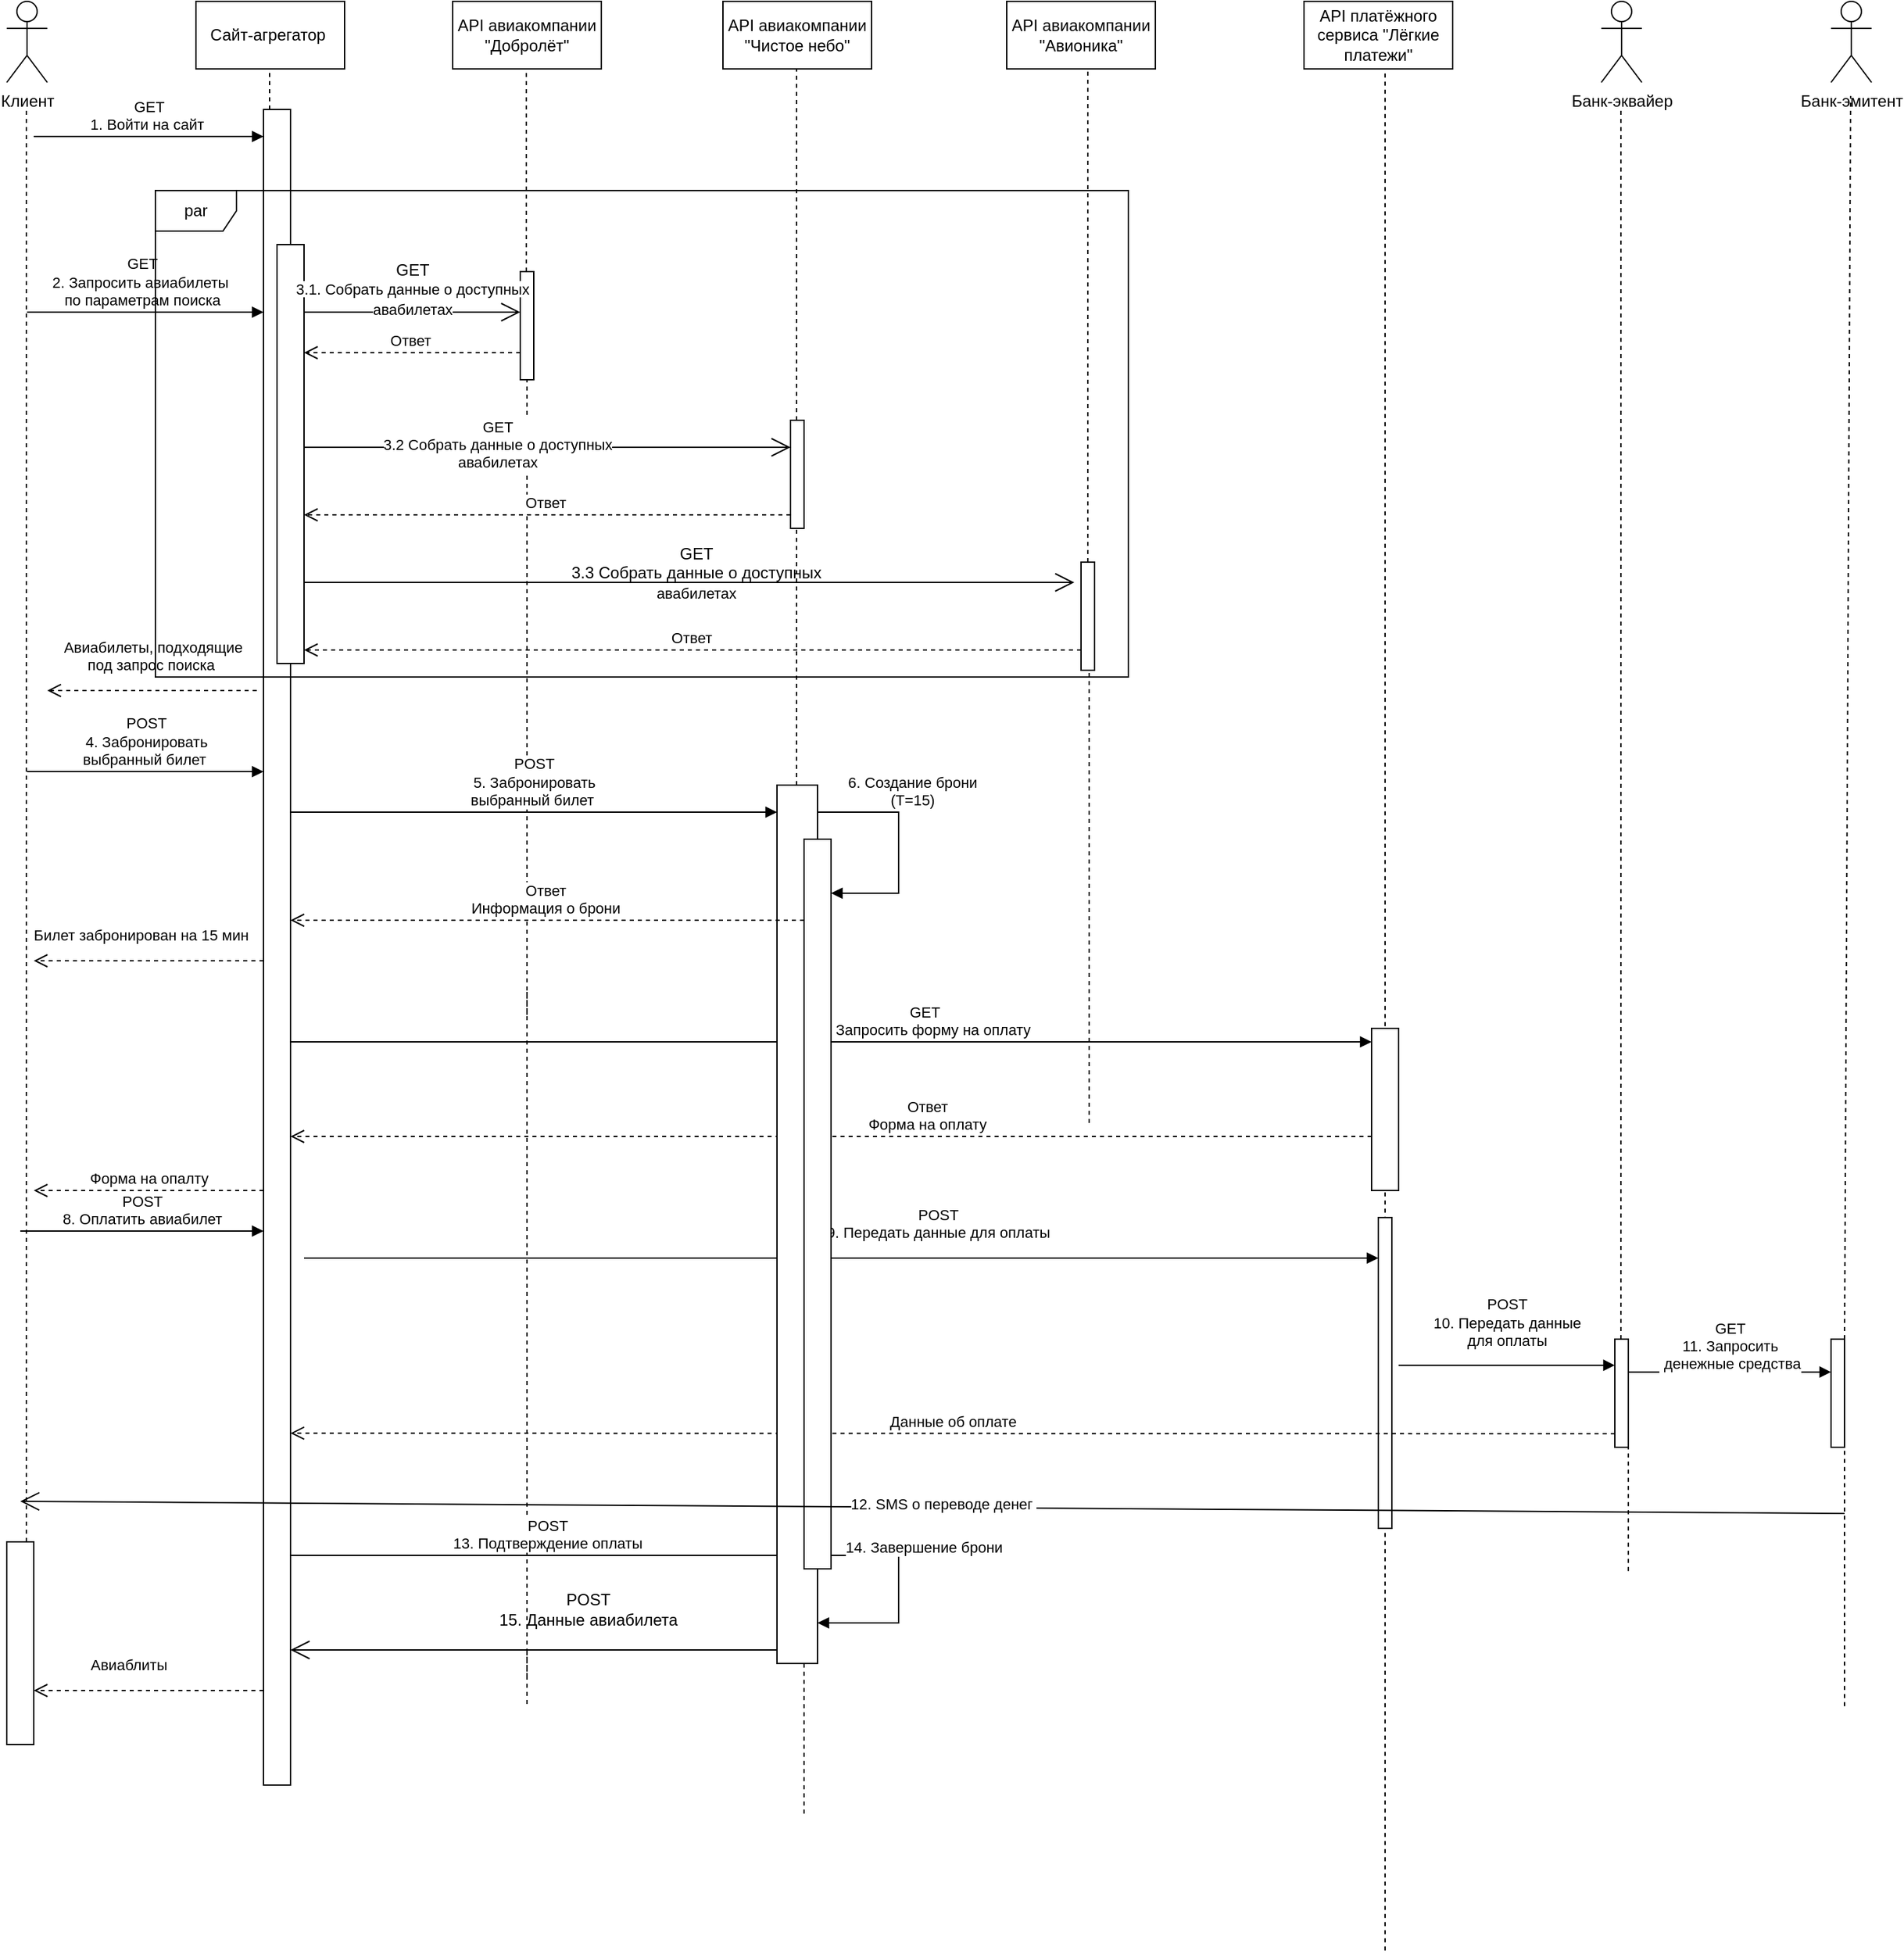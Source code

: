 <mxfile version="22.1.16" type="device">
  <diagram name="Страница — 1" id="KuR-0Ju_989uyR10gVeu">
    <mxGraphModel dx="1701" dy="808" grid="1" gridSize="10" guides="1" tooltips="1" connect="1" arrows="1" fold="1" page="1" pageScale="1" pageWidth="827" pageHeight="1169" math="0" shadow="0">
      <root>
        <mxCell id="0" />
        <mxCell id="1" parent="0" />
        <mxCell id="ZUqS0PcJQZrkpELGykax-1" value="Клиент" style="shape=umlActor;verticalLabelPosition=bottom;verticalAlign=top;html=1;" vertex="1" parent="1">
          <mxGeometry x="100" y="90" width="30" height="60" as="geometry" />
        </mxCell>
        <mxCell id="ZUqS0PcJQZrkpELGykax-2" value="Сайт-агрегатор&amp;nbsp;" style="html=1;whiteSpace=wrap;" vertex="1" parent="1">
          <mxGeometry x="240" y="90" width="110" height="50" as="geometry" />
        </mxCell>
        <mxCell id="ZUqS0PcJQZrkpELGykax-3" value="API авиакомпании &quot;Добролёт&quot;" style="html=1;whiteSpace=wrap;" vertex="1" parent="1">
          <mxGeometry x="430" y="90" width="110" height="50" as="geometry" />
        </mxCell>
        <mxCell id="ZUqS0PcJQZrkpELGykax-4" value="API авиакомпании &quot;Чистое небо&quot;" style="html=1;whiteSpace=wrap;" vertex="1" parent="1">
          <mxGeometry x="630" y="90" width="110" height="50" as="geometry" />
        </mxCell>
        <mxCell id="ZUqS0PcJQZrkpELGykax-5" value="API авиакомпании &quot;Авионика&quot;" style="html=1;whiteSpace=wrap;" vertex="1" parent="1">
          <mxGeometry x="840" y="90" width="110" height="50" as="geometry" />
        </mxCell>
        <mxCell id="ZUqS0PcJQZrkpELGykax-7" value="API платёжного сервиса &quot;Лёгкие платежи&quot;" style="html=1;whiteSpace=wrap;" vertex="1" parent="1">
          <mxGeometry x="1060" y="90" width="110" height="50" as="geometry" />
        </mxCell>
        <mxCell id="ZUqS0PcJQZrkpELGykax-9" value="Банк-эмитент" style="shape=umlActor;verticalLabelPosition=bottom;verticalAlign=top;html=1;" vertex="1" parent="1">
          <mxGeometry x="1450" y="90" width="30" height="60" as="geometry" />
        </mxCell>
        <mxCell id="ZUqS0PcJQZrkpELGykax-10" value="Банк-эквайер" style="shape=umlActor;verticalLabelPosition=bottom;verticalAlign=top;html=1;" vertex="1" parent="1">
          <mxGeometry x="1280" y="90" width="30" height="60" as="geometry" />
        </mxCell>
        <mxCell id="ZUqS0PcJQZrkpELGykax-13" value="" style="endArrow=none;dashed=1;html=1;rounded=0;" edge="1" parent="1" source="ZUqS0PcJQZrkpELGykax-71">
          <mxGeometry width="50" height="50" relative="1" as="geometry">
            <mxPoint x="1460" y="1351.6" as="sourcePoint" />
            <mxPoint x="1464.5" y="160" as="targetPoint" />
          </mxGeometry>
        </mxCell>
        <mxCell id="ZUqS0PcJQZrkpELGykax-14" value="" style="endArrow=none;dashed=1;html=1;rounded=0;" edge="1" parent="1" source="ZUqS0PcJQZrkpELGykax-69">
          <mxGeometry width="50" height="50" relative="1" as="geometry">
            <mxPoint x="1300" y="1251.6" as="sourcePoint" />
            <mxPoint x="1294.5" y="170" as="targetPoint" />
          </mxGeometry>
        </mxCell>
        <mxCell id="ZUqS0PcJQZrkpELGykax-15" value="" style="endArrow=none;dashed=1;html=1;rounded=0;" edge="1" parent="1" source="ZUqS0PcJQZrkpELGykax-22">
          <mxGeometry width="50" height="50" relative="1" as="geometry">
            <mxPoint x="114.5" y="671.6" as="sourcePoint" />
            <mxPoint x="114.5" y="170" as="targetPoint" />
          </mxGeometry>
        </mxCell>
        <mxCell id="ZUqS0PcJQZrkpELGykax-16" value="" style="endArrow=none;dashed=1;html=1;rounded=0;" edge="1" parent="1" source="ZUqS0PcJQZrkpELGykax-23">
          <mxGeometry width="50" height="50" relative="1" as="geometry">
            <mxPoint x="295" y="670" as="sourcePoint" />
            <mxPoint x="294.5" y="140" as="targetPoint" />
          </mxGeometry>
        </mxCell>
        <mxCell id="ZUqS0PcJQZrkpELGykax-17" value="" style="endArrow=none;dashed=1;html=1;rounded=0;" edge="1" parent="1" source="ZUqS0PcJQZrkpELGykax-27">
          <mxGeometry width="50" height="50" relative="1" as="geometry">
            <mxPoint x="485" y="670" as="sourcePoint" />
            <mxPoint x="484.5" y="140" as="targetPoint" />
          </mxGeometry>
        </mxCell>
        <mxCell id="ZUqS0PcJQZrkpELGykax-18" value="" style="endArrow=none;dashed=1;html=1;rounded=0;" edge="1" parent="1" source="ZUqS0PcJQZrkpELGykax-99">
          <mxGeometry width="50" height="50" relative="1" as="geometry">
            <mxPoint x="685" y="920" as="sourcePoint" />
            <mxPoint x="684.5" y="140" as="targetPoint" />
          </mxGeometry>
        </mxCell>
        <mxCell id="ZUqS0PcJQZrkpELGykax-19" value="" style="endArrow=none;dashed=1;html=1;rounded=0;" edge="1" parent="1" source="ZUqS0PcJQZrkpELGykax-31">
          <mxGeometry width="50" height="50" relative="1" as="geometry">
            <mxPoint x="900.5" y="670" as="sourcePoint" />
            <mxPoint x="900" y="140" as="targetPoint" />
          </mxGeometry>
        </mxCell>
        <mxCell id="ZUqS0PcJQZrkpELGykax-21" value="GET&lt;br&gt;1. Войти на сайт&amp;nbsp;" style="html=1;verticalAlign=bottom;endArrow=block;curved=0;rounded=0;" edge="1" parent="1">
          <mxGeometry width="80" relative="1" as="geometry">
            <mxPoint x="120" y="190" as="sourcePoint" />
            <mxPoint x="290" y="190" as="targetPoint" />
          </mxGeometry>
        </mxCell>
        <mxCell id="ZUqS0PcJQZrkpELGykax-22" value="" style="html=1;points=[[0,0,0,0,5],[0,1,0,0,-5],[1,0,0,0,5],[1,1,0,0,-5]];perimeter=orthogonalPerimeter;outlineConnect=0;targetShapes=umlLifeline;portConstraint=eastwest;newEdgeStyle={&quot;curved&quot;:0,&quot;rounded&quot;:0};" vertex="1" parent="1">
          <mxGeometry x="100" y="1230" width="20" height="150" as="geometry" />
        </mxCell>
        <mxCell id="ZUqS0PcJQZrkpELGykax-24" value="" style="endArrow=none;dashed=1;html=1;rounded=0;" edge="1" parent="1" target="ZUqS0PcJQZrkpELGykax-23">
          <mxGeometry width="50" height="50" relative="1" as="geometry">
            <mxPoint x="295" y="670" as="sourcePoint" />
            <mxPoint x="294.5" y="140" as="targetPoint" />
          </mxGeometry>
        </mxCell>
        <mxCell id="ZUqS0PcJQZrkpELGykax-23" value="" style="html=1;points=[[0,0,0,0,5],[0,1,0,0,-5],[1,0,0,0,5],[1,1,0,0,-5]];perimeter=orthogonalPerimeter;outlineConnect=0;targetShapes=umlLifeline;portConstraint=eastwest;newEdgeStyle={&quot;curved&quot;:0,&quot;rounded&quot;:0};" vertex="1" parent="1">
          <mxGeometry x="290" y="170" width="20" height="1240" as="geometry" />
        </mxCell>
        <mxCell id="ZUqS0PcJQZrkpELGykax-25" value="" style="html=1;points=[[0,0,0,0,5],[0,1,0,0,-5],[1,0,0,0,5],[1,1,0,0,-5]];perimeter=orthogonalPerimeter;outlineConnect=0;targetShapes=umlLifeline;portConstraint=eastwest;newEdgeStyle={&quot;curved&quot;:0,&quot;rounded&quot;:0};" vertex="1" parent="1">
          <mxGeometry x="300" y="270" width="20" height="310" as="geometry" />
        </mxCell>
        <mxCell id="ZUqS0PcJQZrkpELGykax-28" value="" style="endArrow=none;dashed=1;html=1;rounded=0;" edge="1" parent="1" target="ZUqS0PcJQZrkpELGykax-27">
          <mxGeometry width="50" height="50" relative="1" as="geometry">
            <mxPoint x="485" y="840" as="sourcePoint" />
            <mxPoint x="484.5" y="140" as="targetPoint" />
          </mxGeometry>
        </mxCell>
        <mxCell id="ZUqS0PcJQZrkpELGykax-27" value="" style="html=1;points=[[0,0,0,0,5],[0,1,0,0,-5],[1,0,0,0,5],[1,1,0,0,-5]];perimeter=orthogonalPerimeter;outlineConnect=0;targetShapes=umlLifeline;portConstraint=eastwest;newEdgeStyle={&quot;curved&quot;:0,&quot;rounded&quot;:0};" vertex="1" parent="1">
          <mxGeometry x="480" y="290" width="10" height="80" as="geometry" />
        </mxCell>
        <mxCell id="ZUqS0PcJQZrkpELGykax-29" value="" style="html=1;points=[[0,0,0,0,5],[0,1,0,0,-5],[1,0,0,0,5],[1,1,0,0,-5]];perimeter=orthogonalPerimeter;outlineConnect=0;targetShapes=umlLifeline;portConstraint=eastwest;newEdgeStyle={&quot;curved&quot;:0,&quot;rounded&quot;:0};" vertex="1" parent="1">
          <mxGeometry x="680" y="400" width="10" height="80" as="geometry" />
        </mxCell>
        <mxCell id="ZUqS0PcJQZrkpELGykax-30" value="" style="endArrow=none;dashed=1;html=1;rounded=0;" edge="1" parent="1" target="ZUqS0PcJQZrkpELGykax-31">
          <mxGeometry width="50" height="50" relative="1" as="geometry">
            <mxPoint x="901" y="920" as="sourcePoint" />
            <mxPoint x="900" y="140" as="targetPoint" />
          </mxGeometry>
        </mxCell>
        <mxCell id="ZUqS0PcJQZrkpELGykax-31" value="" style="html=1;points=[[0,0,0,0,5],[0,1,0,0,-5],[1,0,0,0,5],[1,1,0,0,-5]];perimeter=orthogonalPerimeter;outlineConnect=0;targetShapes=umlLifeline;portConstraint=eastwest;newEdgeStyle={&quot;curved&quot;:0,&quot;rounded&quot;:0};" vertex="1" parent="1">
          <mxGeometry x="895" y="505" width="10" height="80" as="geometry" />
        </mxCell>
        <mxCell id="ZUqS0PcJQZrkpELGykax-33" value="Ответ&amp;nbsp;" style="html=1;verticalAlign=bottom;endArrow=open;dashed=1;endSize=8;curved=0;rounded=0;" edge="1" parent="1" target="ZUqS0PcJQZrkpELGykax-25">
          <mxGeometry relative="1" as="geometry">
            <mxPoint x="480" y="350" as="sourcePoint" />
            <mxPoint x="400" y="350" as="targetPoint" />
          </mxGeometry>
        </mxCell>
        <mxCell id="ZUqS0PcJQZrkpELGykax-35" value="Ответ&amp;nbsp;" style="html=1;verticalAlign=bottom;endArrow=open;dashed=1;endSize=8;curved=0;rounded=0;" edge="1" parent="1" target="ZUqS0PcJQZrkpELGykax-25">
          <mxGeometry relative="1" as="geometry">
            <mxPoint x="680" y="470" as="sourcePoint" />
            <mxPoint x="600" y="470" as="targetPoint" />
          </mxGeometry>
        </mxCell>
        <mxCell id="ZUqS0PcJQZrkpELGykax-37" value="Ответ&amp;nbsp;" style="html=1;verticalAlign=bottom;endArrow=open;dashed=1;endSize=8;curved=0;rounded=0;" edge="1" parent="1" target="ZUqS0PcJQZrkpELGykax-25">
          <mxGeometry relative="1" as="geometry">
            <mxPoint x="895" y="570" as="sourcePoint" />
            <mxPoint x="815" y="570" as="targetPoint" />
          </mxGeometry>
        </mxCell>
        <mxCell id="ZUqS0PcJQZrkpELGykax-39" value="Авиабилеты, подходящие &lt;br&gt;под запрос поиска&amp;nbsp;" style="html=1;verticalAlign=bottom;endArrow=open;dashed=1;endSize=8;curved=0;rounded=0;" edge="1" parent="1">
          <mxGeometry y="-10" relative="1" as="geometry">
            <mxPoint x="285" y="600" as="sourcePoint" />
            <mxPoint x="130" y="600" as="targetPoint" />
            <Array as="points">
              <mxPoint x="235" y="600" />
            </Array>
            <mxPoint as="offset" />
          </mxGeometry>
        </mxCell>
        <mxCell id="ZUqS0PcJQZrkpELGykax-45" value="POST&lt;br&gt;4. Забронировать&lt;br&gt;выбранный билет&amp;nbsp;" style="html=1;verticalAlign=bottom;endArrow=block;curved=0;rounded=0;" edge="1" parent="1" target="ZUqS0PcJQZrkpELGykax-23">
          <mxGeometry width="80" relative="1" as="geometry">
            <mxPoint x="115" y="660" as="sourcePoint" />
            <mxPoint x="275" y="660" as="targetPoint" />
            <mxPoint as="offset" />
          </mxGeometry>
        </mxCell>
        <mxCell id="ZUqS0PcJQZrkpELGykax-47" value="" style="endArrow=none;dashed=1;html=1;rounded=0;" edge="1" parent="1">
          <mxGeometry width="50" height="50" relative="1" as="geometry">
            <mxPoint x="485" y="1330" as="sourcePoint" />
            <mxPoint x="485" y="820" as="targetPoint" />
          </mxGeometry>
        </mxCell>
        <mxCell id="ZUqS0PcJQZrkpELGykax-51" value="&lt;br&gt;Билет забронирован на 15 мин" style="html=1;verticalAlign=bottom;endArrow=open;dashed=1;endSize=8;curved=0;rounded=0;" edge="1" parent="1">
          <mxGeometry x="0.059" y="-10" relative="1" as="geometry">
            <mxPoint x="290" y="800" as="sourcePoint" />
            <mxPoint x="120" y="800" as="targetPoint" />
            <mxPoint x="-1" as="offset" />
          </mxGeometry>
        </mxCell>
        <mxCell id="ZUqS0PcJQZrkpELGykax-54" value="" style="endArrow=none;dashed=1;html=1;rounded=0;" edge="1" parent="1">
          <mxGeometry width="50" height="50" relative="1" as="geometry">
            <mxPoint x="1120" y="1532.4" as="sourcePoint" />
            <mxPoint x="1120" y="140" as="targetPoint" />
          </mxGeometry>
        </mxCell>
        <mxCell id="ZUqS0PcJQZrkpELGykax-55" value="GET&lt;br&gt;7. Запросить форму на оплату" style="html=1;verticalAlign=bottom;endArrow=block;curved=0;rounded=0;" edge="1" parent="1" target="ZUqS0PcJQZrkpELGykax-56">
          <mxGeometry x="0.175" width="80" relative="1" as="geometry">
            <mxPoint x="310" y="860" as="sourcePoint" />
            <mxPoint x="1100" y="860" as="targetPoint" />
            <mxPoint x="-1" as="offset" />
          </mxGeometry>
        </mxCell>
        <mxCell id="ZUqS0PcJQZrkpELGykax-57" value="" style="endArrow=none;dashed=1;html=1;rounded=0;" edge="1" parent="1" target="ZUqS0PcJQZrkpELGykax-56">
          <mxGeometry width="50" height="50" relative="1" as="geometry">
            <mxPoint x="1120" y="938" as="sourcePoint" />
            <mxPoint x="1120" y="140" as="targetPoint" />
          </mxGeometry>
        </mxCell>
        <mxCell id="ZUqS0PcJQZrkpELGykax-56" value="" style="html=1;points=[[0,0,0,0,5],[0,1,0,0,-5],[1,0,0,0,5],[1,1,0,0,-5]];perimeter=orthogonalPerimeter;outlineConnect=0;targetShapes=umlLifeline;portConstraint=eastwest;newEdgeStyle={&quot;curved&quot;:0,&quot;rounded&quot;:0};" vertex="1" parent="1">
          <mxGeometry x="1110" y="850" width="20" height="120" as="geometry" />
        </mxCell>
        <mxCell id="ZUqS0PcJQZrkpELGykax-59" value="Ответ &lt;br&gt;Форма на оплату" style="html=1;verticalAlign=bottom;endArrow=open;dashed=1;endSize=8;curved=0;rounded=0;" edge="1" parent="1">
          <mxGeometry x="-0.175" relative="1" as="geometry">
            <mxPoint x="1110" y="930" as="sourcePoint" />
            <mxPoint x="310" y="930" as="targetPoint" />
            <mxPoint x="1" as="offset" />
          </mxGeometry>
        </mxCell>
        <mxCell id="ZUqS0PcJQZrkpELGykax-62" value="POST&lt;br&gt;9. Передать данные для оплаты" style="html=1;verticalAlign=bottom;endArrow=block;curved=0;rounded=0;" edge="1" parent="1" target="ZUqS0PcJQZrkpELGykax-64">
          <mxGeometry x="0.182" y="10" width="80" relative="1" as="geometry">
            <mxPoint x="320" y="1020" as="sourcePoint" />
            <mxPoint x="1110" y="1020" as="targetPoint" />
            <mxPoint x="-1" as="offset" />
          </mxGeometry>
        </mxCell>
        <mxCell id="ZUqS0PcJQZrkpELGykax-65" value="" style="endArrow=none;dashed=1;html=1;rounded=0;" edge="1" parent="1" target="ZUqS0PcJQZrkpELGykax-64">
          <mxGeometry width="50" height="50" relative="1" as="geometry">
            <mxPoint x="1120" y="1090" as="sourcePoint" />
            <mxPoint x="1120" y="140" as="targetPoint" />
          </mxGeometry>
        </mxCell>
        <mxCell id="ZUqS0PcJQZrkpELGykax-64" value="" style="html=1;points=[[0,0,0,0,5],[0,1,0,0,-5],[1,0,0,0,5],[1,1,0,0,-5]];perimeter=orthogonalPerimeter;outlineConnect=0;targetShapes=umlLifeline;portConstraint=eastwest;newEdgeStyle={&quot;curved&quot;:0,&quot;rounded&quot;:0};" vertex="1" parent="1">
          <mxGeometry x="1115" y="990" width="10" height="230" as="geometry" />
        </mxCell>
        <mxCell id="ZUqS0PcJQZrkpELGykax-68" value="POST&lt;br&gt;10. Передать данные &lt;br&gt;для оплаты" style="html=1;verticalAlign=bottom;endArrow=block;curved=0;rounded=0;" edge="1" parent="1" target="ZUqS0PcJQZrkpELGykax-69">
          <mxGeometry y="9" width="80" relative="1" as="geometry">
            <mxPoint x="1130" y="1099.33" as="sourcePoint" />
            <mxPoint x="1300" y="1100" as="targetPoint" />
            <mxPoint as="offset" />
          </mxGeometry>
        </mxCell>
        <mxCell id="ZUqS0PcJQZrkpELGykax-70" value="" style="endArrow=none;dashed=1;html=1;rounded=0;" edge="1" parent="1" target="ZUqS0PcJQZrkpELGykax-69">
          <mxGeometry width="50" height="50" relative="1" as="geometry">
            <mxPoint x="1300" y="1251.6" as="sourcePoint" />
            <mxPoint x="1294.5" y="170" as="targetPoint" />
          </mxGeometry>
        </mxCell>
        <mxCell id="ZUqS0PcJQZrkpELGykax-69" value="" style="html=1;points=[[0,0,0,0,5],[0,1,0,0,-5],[1,0,0,0,5],[1,1,0,0,-5]];perimeter=orthogonalPerimeter;outlineConnect=0;targetShapes=umlLifeline;portConstraint=eastwest;newEdgeStyle={&quot;curved&quot;:0,&quot;rounded&quot;:0};" vertex="1" parent="1">
          <mxGeometry x="1290" y="1080" width="10" height="80" as="geometry" />
        </mxCell>
        <mxCell id="ZUqS0PcJQZrkpELGykax-72" value="" style="endArrow=none;dashed=1;html=1;rounded=0;" edge="1" parent="1" target="ZUqS0PcJQZrkpELGykax-71">
          <mxGeometry width="50" height="50" relative="1" as="geometry">
            <mxPoint x="1460" y="1351.6" as="sourcePoint" />
            <mxPoint x="1464.5" y="160" as="targetPoint" />
          </mxGeometry>
        </mxCell>
        <mxCell id="ZUqS0PcJQZrkpELGykax-71" value="" style="html=1;points=[[0,0,0,0,5],[0,1,0,0,-5],[1,0,0,0,5],[1,1,0,0,-5]];perimeter=orthogonalPerimeter;outlineConnect=0;targetShapes=umlLifeline;portConstraint=eastwest;newEdgeStyle={&quot;curved&quot;:0,&quot;rounded&quot;:0};" vertex="1" parent="1">
          <mxGeometry x="1450" y="1080" width="10" height="80" as="geometry" />
        </mxCell>
        <mxCell id="ZUqS0PcJQZrkpELGykax-79" value="Данные об оплате" style="html=1;verticalAlign=bottom;endArrow=open;dashed=1;endSize=8;curved=0;rounded=0;entryX=1;entryY=0.79;entryDx=0;entryDy=0;entryPerimeter=0;" edge="1" parent="1" target="ZUqS0PcJQZrkpELGykax-23">
          <mxGeometry relative="1" as="geometry">
            <mxPoint x="1290" y="1150" as="sourcePoint" />
            <mxPoint x="495" y="1150" as="targetPoint" />
          </mxGeometry>
        </mxCell>
        <mxCell id="ZUqS0PcJQZrkpELGykax-82" value="" style="endArrow=none;dashed=1;html=1;rounded=0;" edge="1" parent="1">
          <mxGeometry width="50" height="50" relative="1" as="geometry">
            <mxPoint x="485" y="1350" as="sourcePoint" />
            <mxPoint x="485" y="1310" as="targetPoint" />
          </mxGeometry>
        </mxCell>
        <mxCell id="ZUqS0PcJQZrkpELGykax-83" value="POST&lt;br&gt;13. Подтверждение оплаты" style="html=1;verticalAlign=bottom;endArrow=block;curved=0;rounded=0;" edge="1" parent="1" target="ZUqS0PcJQZrkpELGykax-102">
          <mxGeometry width="80" relative="1" as="geometry">
            <mxPoint x="310" y="1240" as="sourcePoint" />
            <mxPoint x="490" y="1240" as="targetPoint" />
          </mxGeometry>
        </mxCell>
        <mxCell id="ZUqS0PcJQZrkpELGykax-84" value="14. Завершение брони&amp;nbsp;" style="html=1;verticalAlign=bottom;endArrow=block;curved=0;rounded=0;" edge="1" parent="1" target="ZUqS0PcJQZrkpELGykax-99">
          <mxGeometry x="-0.333" y="20" width="80" relative="1" as="geometry">
            <mxPoint x="710" y="1240" as="sourcePoint" />
            <mxPoint x="710" y="1290" as="targetPoint" />
            <Array as="points">
              <mxPoint x="760" y="1240" />
              <mxPoint x="760" y="1290" />
            </Array>
            <mxPoint y="-1" as="offset" />
          </mxGeometry>
        </mxCell>
        <mxCell id="ZUqS0PcJQZrkpELGykax-86" value="Авиаблиты" style="html=1;verticalAlign=bottom;endArrow=open;dashed=1;endSize=8;curved=0;rounded=0;" edge="1" parent="1">
          <mxGeometry x="0.176" y="-10" relative="1" as="geometry">
            <mxPoint x="290" y="1340" as="sourcePoint" />
            <mxPoint x="120" y="1340" as="targetPoint" />
            <Array as="points">
              <mxPoint x="240" y="1340" />
              <mxPoint x="210" y="1340" />
            </Array>
            <mxPoint as="offset" />
          </mxGeometry>
        </mxCell>
        <mxCell id="ZUqS0PcJQZrkpELGykax-88" value="GET&lt;br&gt;2. Запросить авиабилеты&amp;nbsp;&lt;br&gt;по параметрам поиска" style="html=1;verticalAlign=bottom;endArrow=block;curved=0;rounded=0;" edge="1" parent="1">
          <mxGeometry x="-0.029" width="80" relative="1" as="geometry">
            <mxPoint x="115" y="320" as="sourcePoint" />
            <mxPoint x="290" y="320" as="targetPoint" />
            <mxPoint as="offset" />
          </mxGeometry>
        </mxCell>
        <mxCell id="ZUqS0PcJQZrkpELGykax-91" value="" style="endArrow=open;endFill=1;endSize=12;html=1;rounded=0;" edge="1" parent="1">
          <mxGeometry width="160" relative="1" as="geometry">
            <mxPoint x="320" y="320" as="sourcePoint" />
            <mxPoint x="480" y="320" as="targetPoint" />
          </mxGeometry>
        </mxCell>
        <mxCell id="ZUqS0PcJQZrkpELGykax-92" value="GET&lt;br style=&quot;border-color: var(--border-color); font-size: 11px;&quot;&gt;&lt;span style=&quot;font-size: 11px; background-color: rgb(255, 255, 255);&quot;&gt;3.1. Собрать данные о доступных&lt;/span&gt;&lt;br style=&quot;border-color: var(--border-color); font-size: 11px;&quot;&gt;&lt;span style=&quot;font-size: 11px; background-color: rgb(255, 255, 255);&quot;&gt;авабилетах&lt;/span&gt;" style="text;html=1;align=center;verticalAlign=middle;resizable=0;points=[];autosize=1;strokeColor=none;fillColor=none;" vertex="1" parent="1">
          <mxGeometry x="300" y="273" width="200" height="60" as="geometry" />
        </mxCell>
        <mxCell id="ZUqS0PcJQZrkpELGykax-93" value="" style="endArrow=open;endFill=1;endSize=12;html=1;rounded=0;entryX=0;entryY=0.25;entryDx=0;entryDy=0;entryPerimeter=0;" edge="1" parent="1" target="ZUqS0PcJQZrkpELGykax-29">
          <mxGeometry width="160" relative="1" as="geometry">
            <mxPoint x="320" y="420" as="sourcePoint" />
            <mxPoint x="440" y="430" as="targetPoint" />
          </mxGeometry>
        </mxCell>
        <mxCell id="ZUqS0PcJQZrkpELGykax-95" value="GET&lt;br style=&quot;border-color: var(--border-color); background-color: rgb(251, 251, 251);&quot;&gt;&lt;span style=&quot;border-color: var(--border-color);&quot;&gt;3.2 Собрать данные о доступных&lt;/span&gt;&lt;br style=&quot;border-color: var(--border-color); background-color: rgb(251, 251, 251);&quot;&gt;&lt;span style=&quot;border-color: var(--border-color);&quot;&gt;авабилетах&lt;/span&gt;" style="edgeLabel;html=1;align=center;verticalAlign=middle;resizable=0;points=[];" vertex="1" connectable="0" parent="ZUqS0PcJQZrkpELGykax-93">
          <mxGeometry x="-0.206" y="2" relative="1" as="geometry">
            <mxPoint as="offset" />
          </mxGeometry>
        </mxCell>
        <mxCell id="ZUqS0PcJQZrkpELGykax-94" value="" style="endArrow=open;endFill=1;endSize=12;html=1;rounded=0;" edge="1" parent="1">
          <mxGeometry width="160" relative="1" as="geometry">
            <mxPoint x="320" y="520" as="sourcePoint" />
            <mxPoint x="890" y="520" as="targetPoint" />
          </mxGeometry>
        </mxCell>
        <mxCell id="ZUqS0PcJQZrkpELGykax-96" value="GET&lt;br style=&quot;border-color: var(--border-color); font-size: 11px;&quot;&gt;3.3 Собрать данные о доступных&lt;br style=&quot;border-color: var(--border-color); font-size: 11px;&quot;&gt;&lt;span style=&quot;border-color: var(--border-color); font-size: 11px; background-color: rgb(255, 255, 255);&quot;&gt;авабилетах&lt;/span&gt;" style="text;html=1;align=center;verticalAlign=middle;resizable=0;points=[];autosize=1;strokeColor=none;fillColor=none;" vertex="1" parent="1">
          <mxGeometry x="505" y="483" width="210" height="60" as="geometry" />
        </mxCell>
        <mxCell id="ZUqS0PcJQZrkpELGykax-98" value="par" style="shape=umlFrame;whiteSpace=wrap;html=1;pointerEvents=0;" vertex="1" parent="1">
          <mxGeometry x="210" y="230" width="720" height="360" as="geometry" />
        </mxCell>
        <mxCell id="ZUqS0PcJQZrkpELGykax-100" value="" style="endArrow=none;dashed=1;html=1;rounded=0;" edge="1" parent="1" target="ZUqS0PcJQZrkpELGykax-99">
          <mxGeometry width="50" height="50" relative="1" as="geometry">
            <mxPoint x="690" y="1431.067" as="sourcePoint" />
            <mxPoint x="684.5" y="140" as="targetPoint" />
          </mxGeometry>
        </mxCell>
        <mxCell id="ZUqS0PcJQZrkpELGykax-99" value="" style="html=1;points=[[0,0,0,0,5],[0,1,0,0,-5],[1,0,0,0,5],[1,1,0,0,-5]];perimeter=orthogonalPerimeter;outlineConnect=0;targetShapes=umlLifeline;portConstraint=eastwest;newEdgeStyle={&quot;curved&quot;:0,&quot;rounded&quot;:0};" vertex="1" parent="1">
          <mxGeometry x="670" y="670" width="30" height="650" as="geometry" />
        </mxCell>
        <mxCell id="ZUqS0PcJQZrkpELGykax-101" value="POST&lt;br&gt;5. Забронировать&lt;br&gt;выбранный билет&amp;nbsp;" style="html=1;verticalAlign=bottom;endArrow=block;curved=0;rounded=0;" edge="1" parent="1" target="ZUqS0PcJQZrkpELGykax-99">
          <mxGeometry width="80" relative="1" as="geometry">
            <mxPoint x="310" y="690" as="sourcePoint" />
            <mxPoint x="390" y="690" as="targetPoint" />
          </mxGeometry>
        </mxCell>
        <mxCell id="ZUqS0PcJQZrkpELGykax-102" value="" style="html=1;points=[[0,0,0,0,5],[0,1,0,0,-5],[1,0,0,0,5],[1,1,0,0,-5]];perimeter=orthogonalPerimeter;outlineConnect=0;targetShapes=umlLifeline;portConstraint=eastwest;newEdgeStyle={&quot;curved&quot;:0,&quot;rounded&quot;:0};" vertex="1" parent="1">
          <mxGeometry x="690" y="710" width="20" height="540" as="geometry" />
        </mxCell>
        <mxCell id="ZUqS0PcJQZrkpELGykax-103" value="6. Создание брони&lt;br&gt;(Т=15)" style="html=1;verticalAlign=bottom;endArrow=block;curved=0;rounded=0;" edge="1" parent="1" target="ZUqS0PcJQZrkpELGykax-102">
          <mxGeometry x="-0.294" y="10" width="80" relative="1" as="geometry">
            <mxPoint x="700" y="690" as="sourcePoint" />
            <mxPoint x="760" y="750" as="targetPoint" />
            <Array as="points">
              <mxPoint x="760" y="690" />
              <mxPoint x="760" y="750" />
            </Array>
            <mxPoint as="offset" />
          </mxGeometry>
        </mxCell>
        <mxCell id="ZUqS0PcJQZrkpELGykax-104" value="Ответ&amp;nbsp;&lt;br&gt;Информация о брони&amp;nbsp;" style="html=1;verticalAlign=bottom;endArrow=open;dashed=1;endSize=8;curved=0;rounded=0;" edge="1" parent="1" target="ZUqS0PcJQZrkpELGykax-23">
          <mxGeometry relative="1" as="geometry">
            <mxPoint x="690" y="770" as="sourcePoint" />
            <mxPoint x="610" y="770" as="targetPoint" />
          </mxGeometry>
        </mxCell>
        <mxCell id="ZUqS0PcJQZrkpELGykax-105" value="Форма на опалту" style="html=1;verticalAlign=bottom;endArrow=open;dashed=1;endSize=8;curved=0;rounded=0;" edge="1" parent="1" source="ZUqS0PcJQZrkpELGykax-23">
          <mxGeometry relative="1" as="geometry">
            <mxPoint x="280" y="970" as="sourcePoint" />
            <mxPoint x="120" y="970" as="targetPoint" />
          </mxGeometry>
        </mxCell>
        <mxCell id="ZUqS0PcJQZrkpELGykax-106" value="POST&lt;br&gt;8. Оплатить авиабилет" style="html=1;verticalAlign=bottom;endArrow=block;curved=0;rounded=0;" edge="1" parent="1" target="ZUqS0PcJQZrkpELGykax-23">
          <mxGeometry width="80" relative="1" as="geometry">
            <mxPoint x="110" y="1000" as="sourcePoint" />
            <mxPoint x="190" y="1000" as="targetPoint" />
          </mxGeometry>
        </mxCell>
        <mxCell id="ZUqS0PcJQZrkpELGykax-107" value="" style="html=1;verticalAlign=bottom;endArrow=block;curved=0;rounded=0;" edge="1" parent="1" target="ZUqS0PcJQZrkpELGykax-71">
          <mxGeometry width="80" relative="1" as="geometry">
            <mxPoint x="1300" y="1104.33" as="sourcePoint" />
            <mxPoint x="1380" y="1104.33" as="targetPoint" />
          </mxGeometry>
        </mxCell>
        <mxCell id="ZUqS0PcJQZrkpELGykax-108" value="GET&lt;br&gt;11. Запросить&lt;br&gt;&amp;nbsp;денежные средства" style="edgeLabel;html=1;align=center;verticalAlign=middle;resizable=0;points=[];" vertex="1" connectable="0" parent="ZUqS0PcJQZrkpELGykax-107">
          <mxGeometry x="-0.001" y="20" relative="1" as="geometry">
            <mxPoint as="offset" />
          </mxGeometry>
        </mxCell>
        <mxCell id="ZUqS0PcJQZrkpELGykax-109" value="" style="endArrow=open;endFill=1;endSize=12;html=1;rounded=0;" edge="1" parent="1">
          <mxGeometry width="160" relative="1" as="geometry">
            <mxPoint x="1460" y="1209" as="sourcePoint" />
            <mxPoint x="110" y="1200" as="targetPoint" />
          </mxGeometry>
        </mxCell>
        <mxCell id="ZUqS0PcJQZrkpELGykax-110" value="12. SMS о переводе денег&amp;nbsp;" style="edgeLabel;html=1;align=center;verticalAlign=middle;resizable=0;points=[];" vertex="1" connectable="0" parent="ZUqS0PcJQZrkpELGykax-109">
          <mxGeometry x="-0.011" y="-3" relative="1" as="geometry">
            <mxPoint as="offset" />
          </mxGeometry>
        </mxCell>
        <mxCell id="ZUqS0PcJQZrkpELGykax-111" value="" style="endArrow=open;endFill=1;endSize=12;html=1;rounded=0;" edge="1" parent="1" target="ZUqS0PcJQZrkpELGykax-23">
          <mxGeometry width="160" relative="1" as="geometry">
            <mxPoint x="670" y="1310" as="sourcePoint" />
            <mxPoint x="380" y="1320" as="targetPoint" />
          </mxGeometry>
        </mxCell>
        <mxCell id="ZUqS0PcJQZrkpELGykax-112" value="POST&lt;br&gt;15. Данные авиабилета" style="text;html=1;align=center;verticalAlign=middle;resizable=0;points=[];autosize=1;strokeColor=none;fillColor=none;" vertex="1" parent="1">
          <mxGeometry x="450" y="1260" width="160" height="40" as="geometry" />
        </mxCell>
      </root>
    </mxGraphModel>
  </diagram>
</mxfile>
